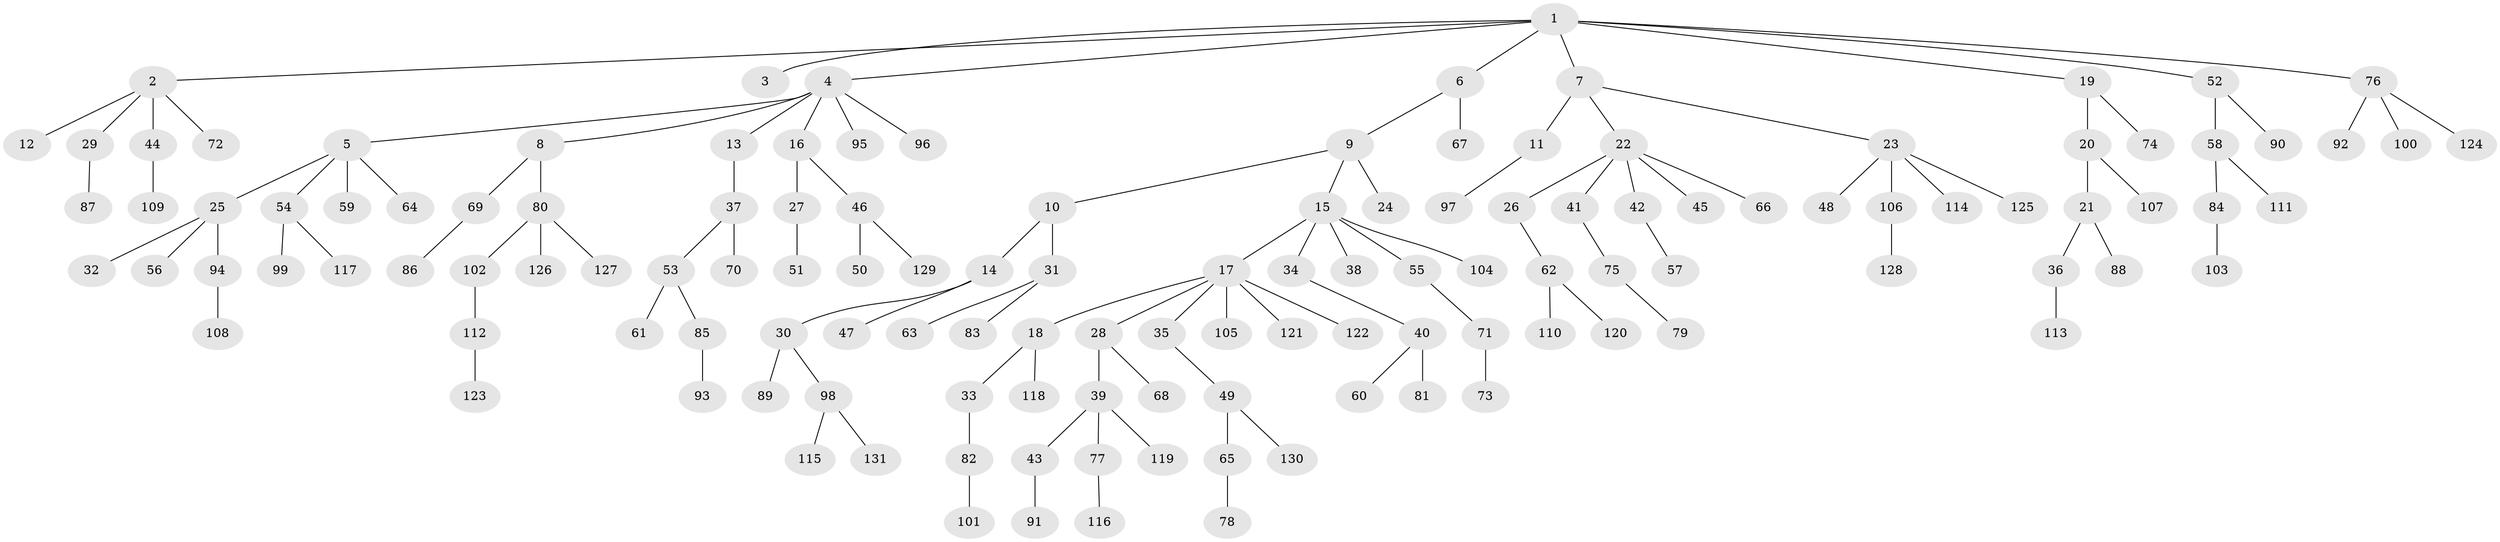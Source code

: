 // coarse degree distribution, {11: 0.01098901098901099, 1: 0.5714285714285714, 6: 0.02197802197802198, 5: 0.03296703296703297, 3: 0.12087912087912088, 4: 0.04395604395604396, 2: 0.18681318681318682, 7: 0.01098901098901099}
// Generated by graph-tools (version 1.1) at 2025/19/03/04/25 18:19:05]
// undirected, 131 vertices, 130 edges
graph export_dot {
graph [start="1"]
  node [color=gray90,style=filled];
  1;
  2;
  3;
  4;
  5;
  6;
  7;
  8;
  9;
  10;
  11;
  12;
  13;
  14;
  15;
  16;
  17;
  18;
  19;
  20;
  21;
  22;
  23;
  24;
  25;
  26;
  27;
  28;
  29;
  30;
  31;
  32;
  33;
  34;
  35;
  36;
  37;
  38;
  39;
  40;
  41;
  42;
  43;
  44;
  45;
  46;
  47;
  48;
  49;
  50;
  51;
  52;
  53;
  54;
  55;
  56;
  57;
  58;
  59;
  60;
  61;
  62;
  63;
  64;
  65;
  66;
  67;
  68;
  69;
  70;
  71;
  72;
  73;
  74;
  75;
  76;
  77;
  78;
  79;
  80;
  81;
  82;
  83;
  84;
  85;
  86;
  87;
  88;
  89;
  90;
  91;
  92;
  93;
  94;
  95;
  96;
  97;
  98;
  99;
  100;
  101;
  102;
  103;
  104;
  105;
  106;
  107;
  108;
  109;
  110;
  111;
  112;
  113;
  114;
  115;
  116;
  117;
  118;
  119;
  120;
  121;
  122;
  123;
  124;
  125;
  126;
  127;
  128;
  129;
  130;
  131;
  1 -- 2;
  1 -- 3;
  1 -- 4;
  1 -- 6;
  1 -- 7;
  1 -- 19;
  1 -- 52;
  1 -- 76;
  2 -- 12;
  2 -- 29;
  2 -- 44;
  2 -- 72;
  4 -- 5;
  4 -- 8;
  4 -- 13;
  4 -- 16;
  4 -- 95;
  4 -- 96;
  5 -- 25;
  5 -- 54;
  5 -- 59;
  5 -- 64;
  6 -- 9;
  6 -- 67;
  7 -- 11;
  7 -- 22;
  7 -- 23;
  8 -- 69;
  8 -- 80;
  9 -- 10;
  9 -- 15;
  9 -- 24;
  10 -- 14;
  10 -- 31;
  11 -- 97;
  13 -- 37;
  14 -- 30;
  14 -- 47;
  15 -- 17;
  15 -- 34;
  15 -- 38;
  15 -- 55;
  15 -- 104;
  16 -- 27;
  16 -- 46;
  17 -- 18;
  17 -- 28;
  17 -- 35;
  17 -- 105;
  17 -- 121;
  17 -- 122;
  18 -- 33;
  18 -- 118;
  19 -- 20;
  19 -- 74;
  20 -- 21;
  20 -- 107;
  21 -- 36;
  21 -- 88;
  22 -- 26;
  22 -- 41;
  22 -- 42;
  22 -- 45;
  22 -- 66;
  23 -- 48;
  23 -- 106;
  23 -- 114;
  23 -- 125;
  25 -- 32;
  25 -- 56;
  25 -- 94;
  26 -- 62;
  27 -- 51;
  28 -- 39;
  28 -- 68;
  29 -- 87;
  30 -- 89;
  30 -- 98;
  31 -- 63;
  31 -- 83;
  33 -- 82;
  34 -- 40;
  35 -- 49;
  36 -- 113;
  37 -- 53;
  37 -- 70;
  39 -- 43;
  39 -- 77;
  39 -- 119;
  40 -- 60;
  40 -- 81;
  41 -- 75;
  42 -- 57;
  43 -- 91;
  44 -- 109;
  46 -- 50;
  46 -- 129;
  49 -- 65;
  49 -- 130;
  52 -- 58;
  52 -- 90;
  53 -- 61;
  53 -- 85;
  54 -- 99;
  54 -- 117;
  55 -- 71;
  58 -- 84;
  58 -- 111;
  62 -- 110;
  62 -- 120;
  65 -- 78;
  69 -- 86;
  71 -- 73;
  75 -- 79;
  76 -- 92;
  76 -- 100;
  76 -- 124;
  77 -- 116;
  80 -- 102;
  80 -- 126;
  80 -- 127;
  82 -- 101;
  84 -- 103;
  85 -- 93;
  94 -- 108;
  98 -- 115;
  98 -- 131;
  102 -- 112;
  106 -- 128;
  112 -- 123;
}
